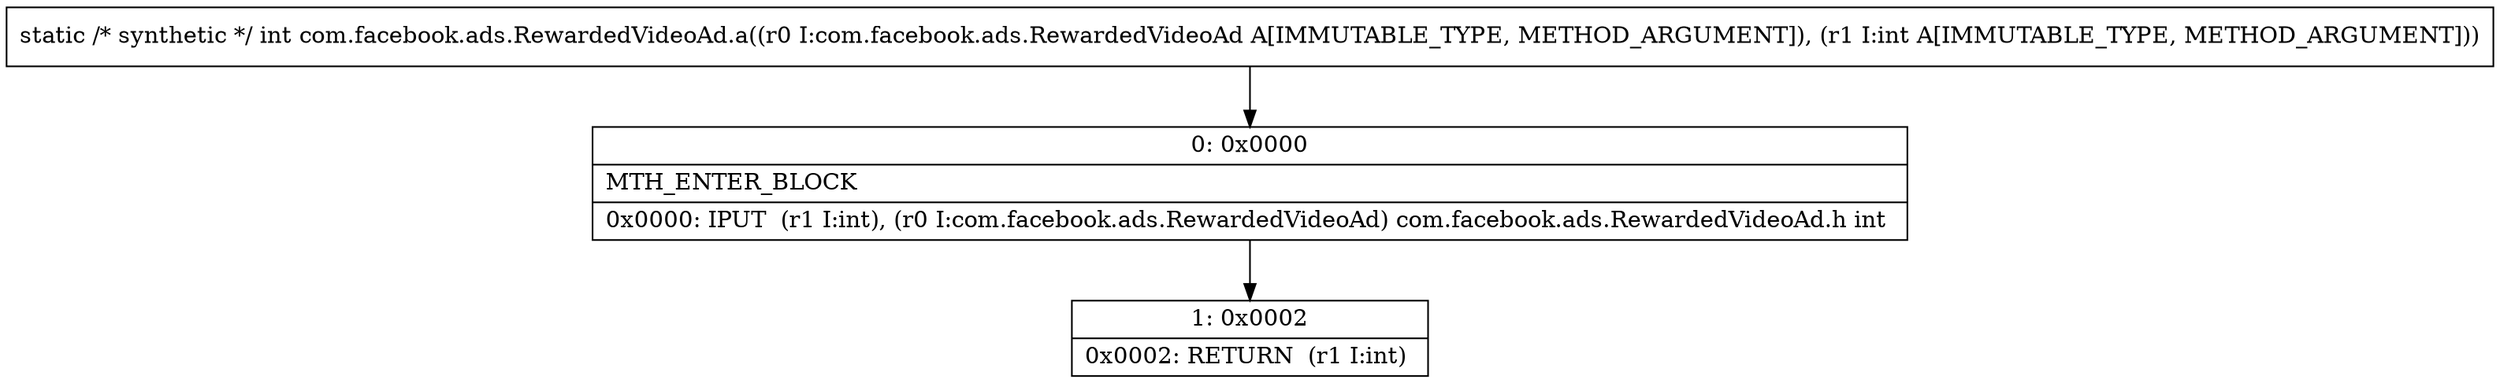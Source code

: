 digraph "CFG forcom.facebook.ads.RewardedVideoAd.a(Lcom\/facebook\/ads\/RewardedVideoAd;I)I" {
Node_0 [shape=record,label="{0\:\ 0x0000|MTH_ENTER_BLOCK\l|0x0000: IPUT  (r1 I:int), (r0 I:com.facebook.ads.RewardedVideoAd) com.facebook.ads.RewardedVideoAd.h int \l}"];
Node_1 [shape=record,label="{1\:\ 0x0002|0x0002: RETURN  (r1 I:int) \l}"];
MethodNode[shape=record,label="{static \/* synthetic *\/ int com.facebook.ads.RewardedVideoAd.a((r0 I:com.facebook.ads.RewardedVideoAd A[IMMUTABLE_TYPE, METHOD_ARGUMENT]), (r1 I:int A[IMMUTABLE_TYPE, METHOD_ARGUMENT])) }"];
MethodNode -> Node_0;
Node_0 -> Node_1;
}

